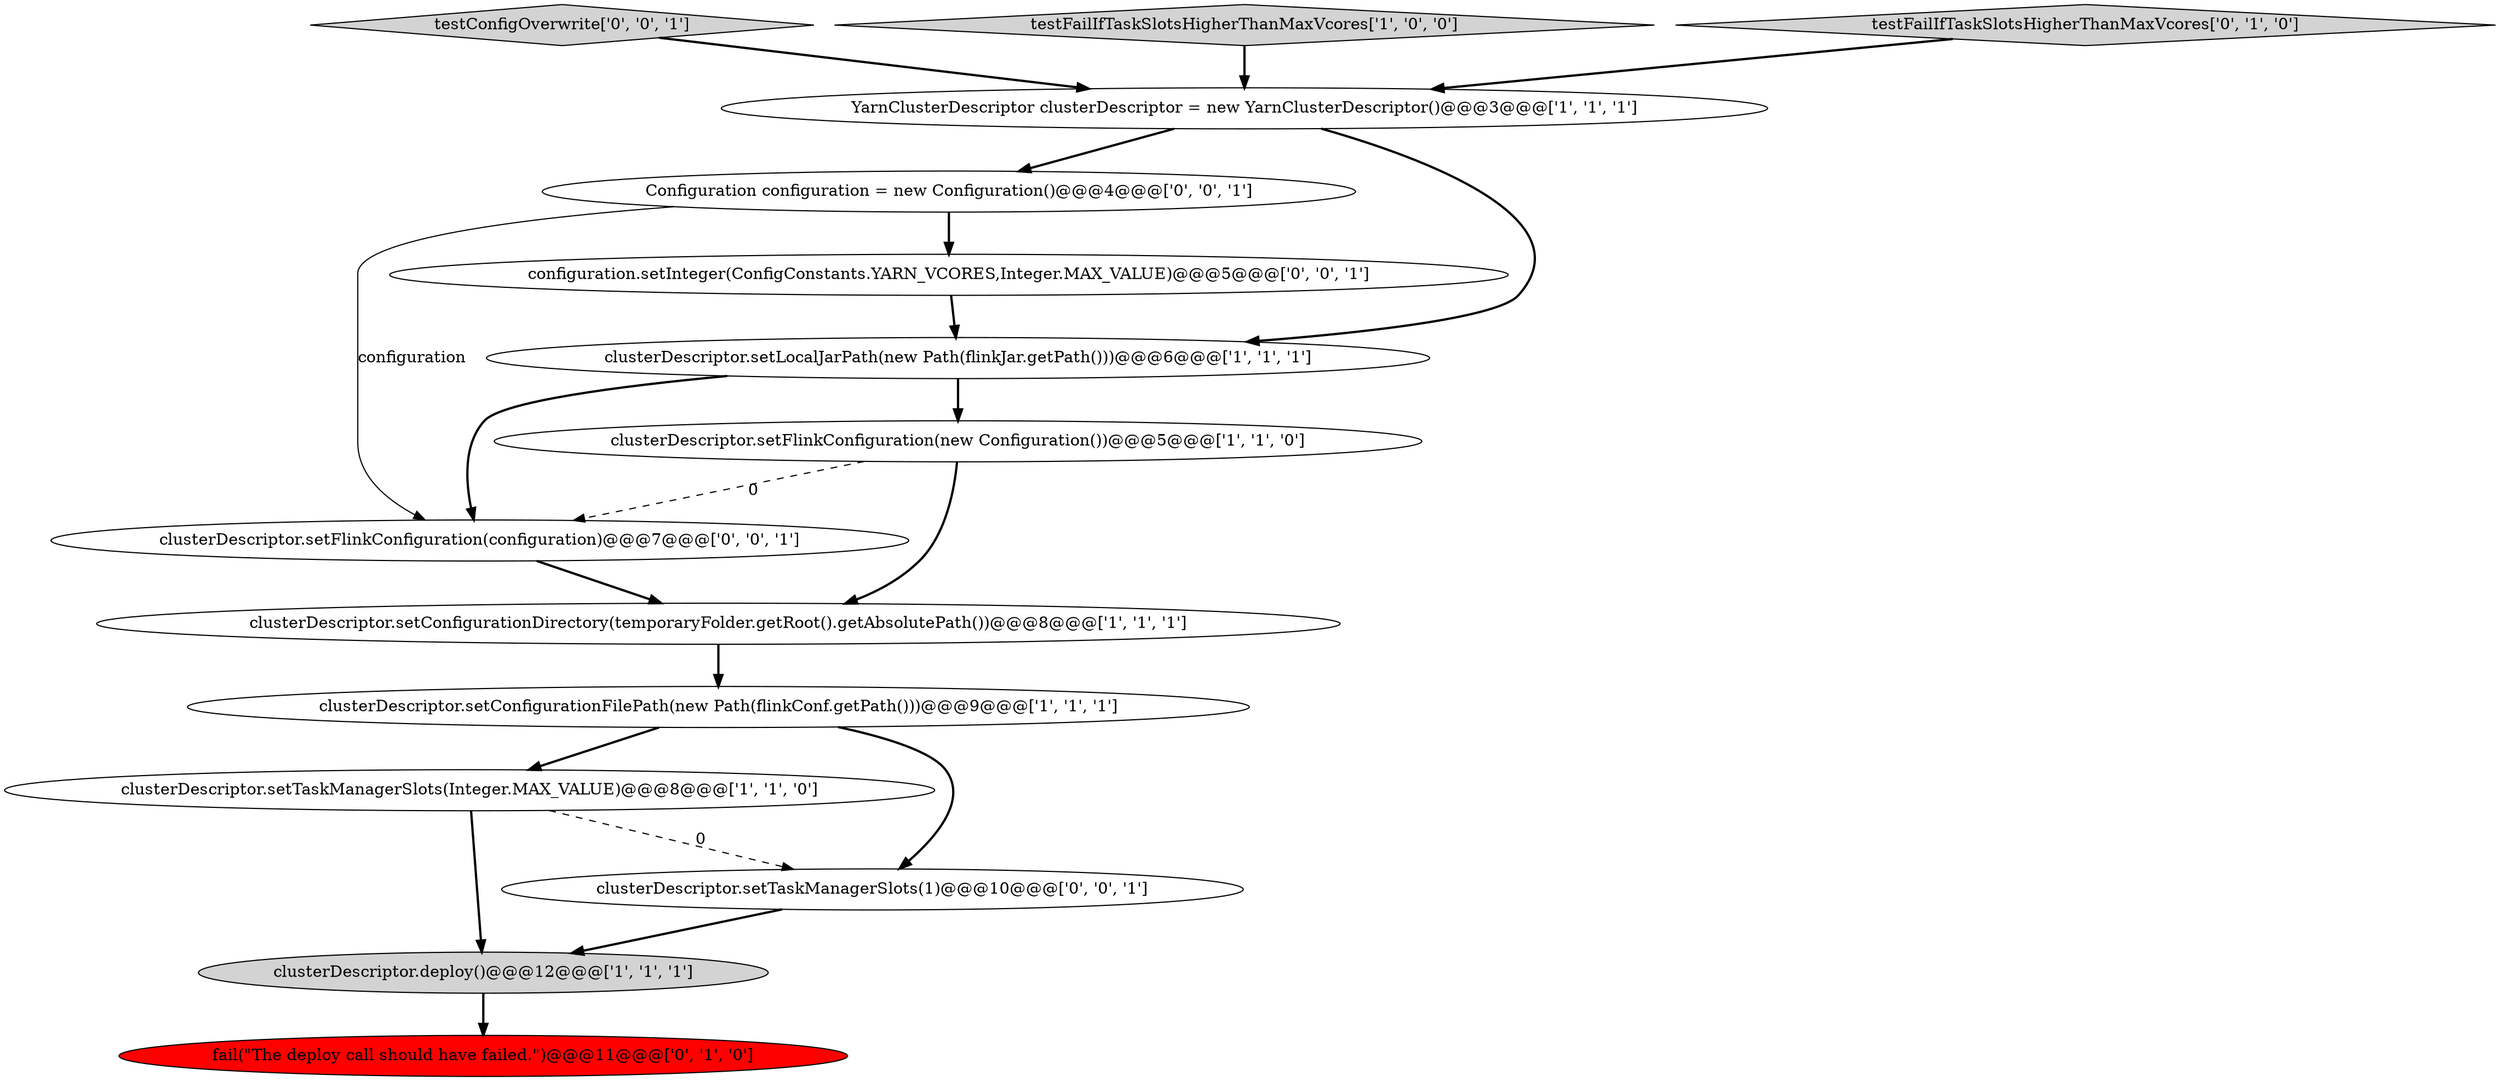 digraph {
7 [style = filled, label = "clusterDescriptor.setLocalJarPath(new Path(flinkJar.getPath()))@@@6@@@['1', '1', '1']", fillcolor = white, shape = ellipse image = "AAA0AAABBB1BBB"];
13 [style = filled, label = "testConfigOverwrite['0', '0', '1']", fillcolor = lightgray, shape = diamond image = "AAA0AAABBB3BBB"];
3 [style = filled, label = "clusterDescriptor.setTaskManagerSlots(Integer.MAX_VALUE)@@@8@@@['1', '1', '0']", fillcolor = white, shape = ellipse image = "AAA0AAABBB1BBB"];
10 [style = filled, label = "clusterDescriptor.setTaskManagerSlots(1)@@@10@@@['0', '0', '1']", fillcolor = white, shape = ellipse image = "AAA0AAABBB3BBB"];
12 [style = filled, label = "Configuration configuration = new Configuration()@@@4@@@['0', '0', '1']", fillcolor = white, shape = ellipse image = "AAA0AAABBB3BBB"];
14 [style = filled, label = "configuration.setInteger(ConfigConstants.YARN_VCORES,Integer.MAX_VALUE)@@@5@@@['0', '0', '1']", fillcolor = white, shape = ellipse image = "AAA0AAABBB3BBB"];
8 [style = filled, label = "fail(\"The deploy call should have failed.\")@@@11@@@['0', '1', '0']", fillcolor = red, shape = ellipse image = "AAA1AAABBB2BBB"];
5 [style = filled, label = "clusterDescriptor.setFlinkConfiguration(new Configuration())@@@5@@@['1', '1', '0']", fillcolor = white, shape = ellipse image = "AAA0AAABBB1BBB"];
0 [style = filled, label = "testFailIfTaskSlotsHigherThanMaxVcores['1', '0', '0']", fillcolor = lightgray, shape = diamond image = "AAA0AAABBB1BBB"];
11 [style = filled, label = "clusterDescriptor.setFlinkConfiguration(configuration)@@@7@@@['0', '0', '1']", fillcolor = white, shape = ellipse image = "AAA0AAABBB3BBB"];
2 [style = filled, label = "clusterDescriptor.deploy()@@@12@@@['1', '1', '1']", fillcolor = lightgray, shape = ellipse image = "AAA0AAABBB1BBB"];
4 [style = filled, label = "clusterDescriptor.setConfigurationFilePath(new Path(flinkConf.getPath()))@@@9@@@['1', '1', '1']", fillcolor = white, shape = ellipse image = "AAA0AAABBB1BBB"];
6 [style = filled, label = "clusterDescriptor.setConfigurationDirectory(temporaryFolder.getRoot().getAbsolutePath())@@@8@@@['1', '1', '1']", fillcolor = white, shape = ellipse image = "AAA0AAABBB1BBB"];
1 [style = filled, label = "YarnClusterDescriptor clusterDescriptor = new YarnClusterDescriptor()@@@3@@@['1', '1', '1']", fillcolor = white, shape = ellipse image = "AAA0AAABBB1BBB"];
9 [style = filled, label = "testFailIfTaskSlotsHigherThanMaxVcores['0', '1', '0']", fillcolor = lightgray, shape = diamond image = "AAA0AAABBB2BBB"];
12->11 [style = solid, label="configuration"];
4->10 [style = bold, label=""];
4->3 [style = bold, label=""];
6->4 [style = bold, label=""];
11->6 [style = bold, label=""];
7->5 [style = bold, label=""];
10->2 [style = bold, label=""];
7->11 [style = bold, label=""];
3->10 [style = dashed, label="0"];
5->6 [style = bold, label=""];
3->2 [style = bold, label=""];
9->1 [style = bold, label=""];
5->11 [style = dashed, label="0"];
1->7 [style = bold, label=""];
0->1 [style = bold, label=""];
14->7 [style = bold, label=""];
13->1 [style = bold, label=""];
2->8 [style = bold, label=""];
12->14 [style = bold, label=""];
1->12 [style = bold, label=""];
}
